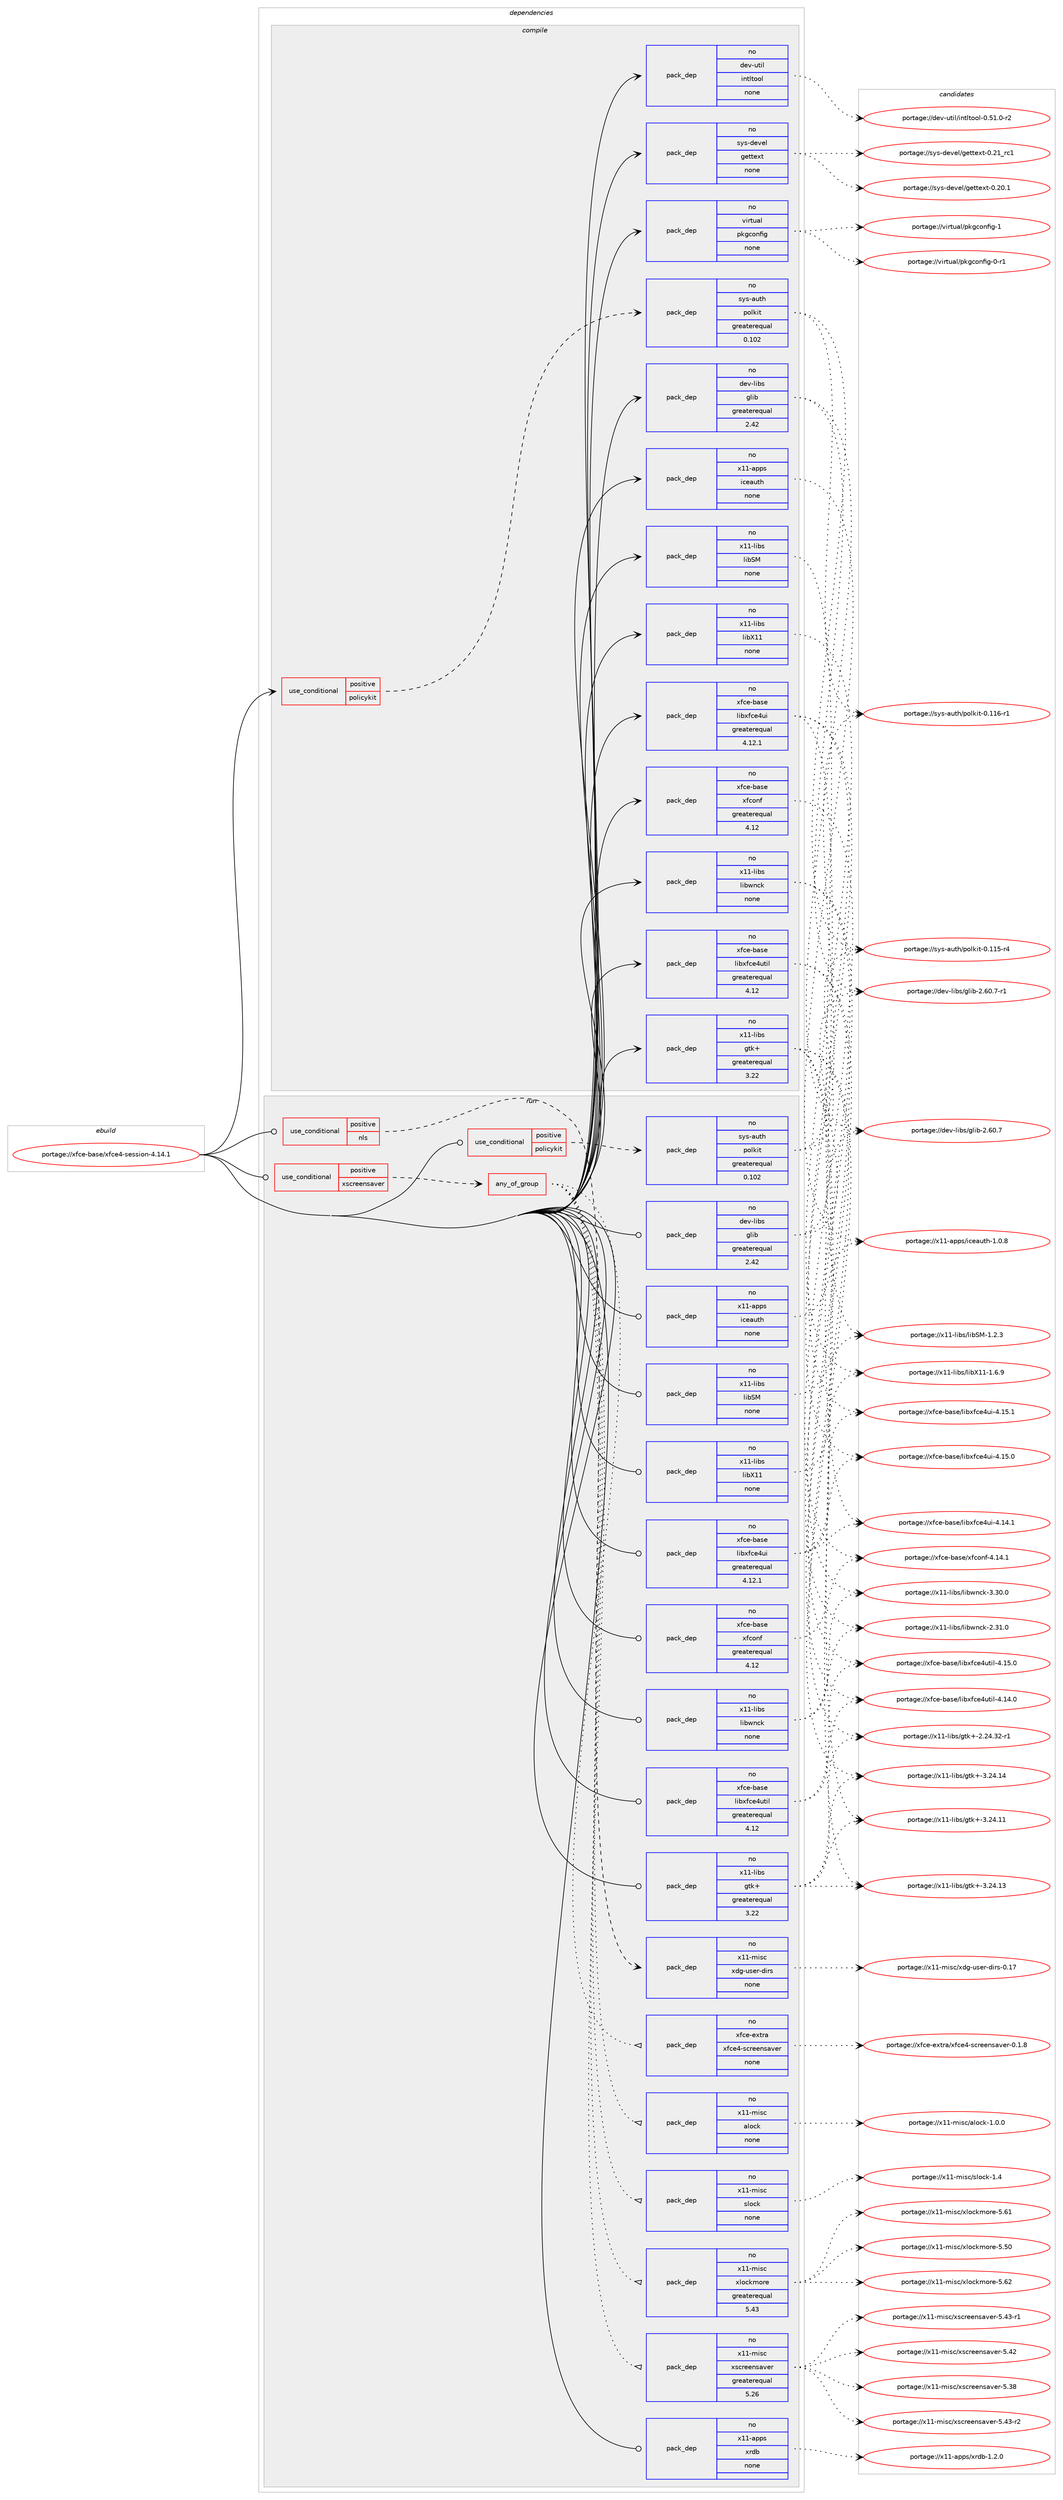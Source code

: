 digraph prolog {

# *************
# Graph options
# *************

newrank=true;
concentrate=true;
compound=true;
graph [rankdir=LR,fontname=Helvetica,fontsize=10,ranksep=1.5];#, ranksep=2.5, nodesep=0.2];
edge  [arrowhead=vee];
node  [fontname=Helvetica,fontsize=10];

# **********
# The ebuild
# **********

subgraph cluster_leftcol {
color=gray;
rank=same;
label=<<i>ebuild</i>>;
id [label="portage://xfce-base/xfce4-session-4.14.1", color=red, width=4, href="../xfce-base/xfce4-session-4.14.1.svg"];
}

# ****************
# The dependencies
# ****************

subgraph cluster_midcol {
color=gray;
label=<<i>dependencies</i>>;
subgraph cluster_compile {
fillcolor="#eeeeee";
style=filled;
label=<<i>compile</i>>;
subgraph cond158 {
dependency1280 [label=<<TABLE BORDER="0" CELLBORDER="1" CELLSPACING="0" CELLPADDING="4"><TR><TD ROWSPAN="3" CELLPADDING="10">use_conditional</TD></TR><TR><TD>positive</TD></TR><TR><TD>policykit</TD></TR></TABLE>>, shape=none, color=red];
subgraph pack1113 {
dependency1281 [label=<<TABLE BORDER="0" CELLBORDER="1" CELLSPACING="0" CELLPADDING="4" WIDTH="220"><TR><TD ROWSPAN="6" CELLPADDING="30">pack_dep</TD></TR><TR><TD WIDTH="110">no</TD></TR><TR><TD>sys-auth</TD></TR><TR><TD>polkit</TD></TR><TR><TD>greaterequal</TD></TR><TR><TD>0.102</TD></TR></TABLE>>, shape=none, color=blue];
}
dependency1280:e -> dependency1281:w [weight=20,style="dashed",arrowhead="vee"];
}
id:e -> dependency1280:w [weight=20,style="solid",arrowhead="vee"];
subgraph pack1114 {
dependency1282 [label=<<TABLE BORDER="0" CELLBORDER="1" CELLSPACING="0" CELLPADDING="4" WIDTH="220"><TR><TD ROWSPAN="6" CELLPADDING="30">pack_dep</TD></TR><TR><TD WIDTH="110">no</TD></TR><TR><TD>dev-libs</TD></TR><TR><TD>glib</TD></TR><TR><TD>greaterequal</TD></TR><TR><TD>2.42</TD></TR></TABLE>>, shape=none, color=blue];
}
id:e -> dependency1282:w [weight=20,style="solid",arrowhead="vee"];
subgraph pack1115 {
dependency1283 [label=<<TABLE BORDER="0" CELLBORDER="1" CELLSPACING="0" CELLPADDING="4" WIDTH="220"><TR><TD ROWSPAN="6" CELLPADDING="30">pack_dep</TD></TR><TR><TD WIDTH="110">no</TD></TR><TR><TD>dev-util</TD></TR><TR><TD>intltool</TD></TR><TR><TD>none</TD></TR><TR><TD></TD></TR></TABLE>>, shape=none, color=blue];
}
id:e -> dependency1283:w [weight=20,style="solid",arrowhead="vee"];
subgraph pack1116 {
dependency1284 [label=<<TABLE BORDER="0" CELLBORDER="1" CELLSPACING="0" CELLPADDING="4" WIDTH="220"><TR><TD ROWSPAN="6" CELLPADDING="30">pack_dep</TD></TR><TR><TD WIDTH="110">no</TD></TR><TR><TD>sys-devel</TD></TR><TR><TD>gettext</TD></TR><TR><TD>none</TD></TR><TR><TD></TD></TR></TABLE>>, shape=none, color=blue];
}
id:e -> dependency1284:w [weight=20,style="solid",arrowhead="vee"];
subgraph pack1117 {
dependency1285 [label=<<TABLE BORDER="0" CELLBORDER="1" CELLSPACING="0" CELLPADDING="4" WIDTH="220"><TR><TD ROWSPAN="6" CELLPADDING="30">pack_dep</TD></TR><TR><TD WIDTH="110">no</TD></TR><TR><TD>virtual</TD></TR><TR><TD>pkgconfig</TD></TR><TR><TD>none</TD></TR><TR><TD></TD></TR></TABLE>>, shape=none, color=blue];
}
id:e -> dependency1285:w [weight=20,style="solid",arrowhead="vee"];
subgraph pack1118 {
dependency1286 [label=<<TABLE BORDER="0" CELLBORDER="1" CELLSPACING="0" CELLPADDING="4" WIDTH="220"><TR><TD ROWSPAN="6" CELLPADDING="30">pack_dep</TD></TR><TR><TD WIDTH="110">no</TD></TR><TR><TD>x11-apps</TD></TR><TR><TD>iceauth</TD></TR><TR><TD>none</TD></TR><TR><TD></TD></TR></TABLE>>, shape=none, color=blue];
}
id:e -> dependency1286:w [weight=20,style="solid",arrowhead="vee"];
subgraph pack1119 {
dependency1287 [label=<<TABLE BORDER="0" CELLBORDER="1" CELLSPACING="0" CELLPADDING="4" WIDTH="220"><TR><TD ROWSPAN="6" CELLPADDING="30">pack_dep</TD></TR><TR><TD WIDTH="110">no</TD></TR><TR><TD>x11-libs</TD></TR><TR><TD>gtk+</TD></TR><TR><TD>greaterequal</TD></TR><TR><TD>3.22</TD></TR></TABLE>>, shape=none, color=blue];
}
id:e -> dependency1287:w [weight=20,style="solid",arrowhead="vee"];
subgraph pack1120 {
dependency1288 [label=<<TABLE BORDER="0" CELLBORDER="1" CELLSPACING="0" CELLPADDING="4" WIDTH="220"><TR><TD ROWSPAN="6" CELLPADDING="30">pack_dep</TD></TR><TR><TD WIDTH="110">no</TD></TR><TR><TD>x11-libs</TD></TR><TR><TD>libSM</TD></TR><TR><TD>none</TD></TR><TR><TD></TD></TR></TABLE>>, shape=none, color=blue];
}
id:e -> dependency1288:w [weight=20,style="solid",arrowhead="vee"];
subgraph pack1121 {
dependency1289 [label=<<TABLE BORDER="0" CELLBORDER="1" CELLSPACING="0" CELLPADDING="4" WIDTH="220"><TR><TD ROWSPAN="6" CELLPADDING="30">pack_dep</TD></TR><TR><TD WIDTH="110">no</TD></TR><TR><TD>x11-libs</TD></TR><TR><TD>libX11</TD></TR><TR><TD>none</TD></TR><TR><TD></TD></TR></TABLE>>, shape=none, color=blue];
}
id:e -> dependency1289:w [weight=20,style="solid",arrowhead="vee"];
subgraph pack1122 {
dependency1290 [label=<<TABLE BORDER="0" CELLBORDER="1" CELLSPACING="0" CELLPADDING="4" WIDTH="220"><TR><TD ROWSPAN="6" CELLPADDING="30">pack_dep</TD></TR><TR><TD WIDTH="110">no</TD></TR><TR><TD>x11-libs</TD></TR><TR><TD>libwnck</TD></TR><TR><TD>none</TD></TR><TR><TD></TD></TR></TABLE>>, shape=none, color=blue];
}
id:e -> dependency1290:w [weight=20,style="solid",arrowhead="vee"];
subgraph pack1123 {
dependency1291 [label=<<TABLE BORDER="0" CELLBORDER="1" CELLSPACING="0" CELLPADDING="4" WIDTH="220"><TR><TD ROWSPAN="6" CELLPADDING="30">pack_dep</TD></TR><TR><TD WIDTH="110">no</TD></TR><TR><TD>xfce-base</TD></TR><TR><TD>libxfce4ui</TD></TR><TR><TD>greaterequal</TD></TR><TR><TD>4.12.1</TD></TR></TABLE>>, shape=none, color=blue];
}
id:e -> dependency1291:w [weight=20,style="solid",arrowhead="vee"];
subgraph pack1124 {
dependency1292 [label=<<TABLE BORDER="0" CELLBORDER="1" CELLSPACING="0" CELLPADDING="4" WIDTH="220"><TR><TD ROWSPAN="6" CELLPADDING="30">pack_dep</TD></TR><TR><TD WIDTH="110">no</TD></TR><TR><TD>xfce-base</TD></TR><TR><TD>libxfce4util</TD></TR><TR><TD>greaterequal</TD></TR><TR><TD>4.12</TD></TR></TABLE>>, shape=none, color=blue];
}
id:e -> dependency1292:w [weight=20,style="solid",arrowhead="vee"];
subgraph pack1125 {
dependency1293 [label=<<TABLE BORDER="0" CELLBORDER="1" CELLSPACING="0" CELLPADDING="4" WIDTH="220"><TR><TD ROWSPAN="6" CELLPADDING="30">pack_dep</TD></TR><TR><TD WIDTH="110">no</TD></TR><TR><TD>xfce-base</TD></TR><TR><TD>xfconf</TD></TR><TR><TD>greaterequal</TD></TR><TR><TD>4.12</TD></TR></TABLE>>, shape=none, color=blue];
}
id:e -> dependency1293:w [weight=20,style="solid",arrowhead="vee"];
}
subgraph cluster_compileandrun {
fillcolor="#eeeeee";
style=filled;
label=<<i>compile and run</i>>;
}
subgraph cluster_run {
fillcolor="#eeeeee";
style=filled;
label=<<i>run</i>>;
subgraph cond159 {
dependency1294 [label=<<TABLE BORDER="0" CELLBORDER="1" CELLSPACING="0" CELLPADDING="4"><TR><TD ROWSPAN="3" CELLPADDING="10">use_conditional</TD></TR><TR><TD>positive</TD></TR><TR><TD>nls</TD></TR></TABLE>>, shape=none, color=red];
subgraph pack1126 {
dependency1295 [label=<<TABLE BORDER="0" CELLBORDER="1" CELLSPACING="0" CELLPADDING="4" WIDTH="220"><TR><TD ROWSPAN="6" CELLPADDING="30">pack_dep</TD></TR><TR><TD WIDTH="110">no</TD></TR><TR><TD>x11-misc</TD></TR><TR><TD>xdg-user-dirs</TD></TR><TR><TD>none</TD></TR><TR><TD></TD></TR></TABLE>>, shape=none, color=blue];
}
dependency1294:e -> dependency1295:w [weight=20,style="dashed",arrowhead="vee"];
}
id:e -> dependency1294:w [weight=20,style="solid",arrowhead="odot"];
subgraph cond160 {
dependency1296 [label=<<TABLE BORDER="0" CELLBORDER="1" CELLSPACING="0" CELLPADDING="4"><TR><TD ROWSPAN="3" CELLPADDING="10">use_conditional</TD></TR><TR><TD>positive</TD></TR><TR><TD>policykit</TD></TR></TABLE>>, shape=none, color=red];
subgraph pack1127 {
dependency1297 [label=<<TABLE BORDER="0" CELLBORDER="1" CELLSPACING="0" CELLPADDING="4" WIDTH="220"><TR><TD ROWSPAN="6" CELLPADDING="30">pack_dep</TD></TR><TR><TD WIDTH="110">no</TD></TR><TR><TD>sys-auth</TD></TR><TR><TD>polkit</TD></TR><TR><TD>greaterequal</TD></TR><TR><TD>0.102</TD></TR></TABLE>>, shape=none, color=blue];
}
dependency1296:e -> dependency1297:w [weight=20,style="dashed",arrowhead="vee"];
}
id:e -> dependency1296:w [weight=20,style="solid",arrowhead="odot"];
subgraph cond161 {
dependency1298 [label=<<TABLE BORDER="0" CELLBORDER="1" CELLSPACING="0" CELLPADDING="4"><TR><TD ROWSPAN="3" CELLPADDING="10">use_conditional</TD></TR><TR><TD>positive</TD></TR><TR><TD>xscreensaver</TD></TR></TABLE>>, shape=none, color=red];
subgraph any11 {
dependency1299 [label=<<TABLE BORDER="0" CELLBORDER="1" CELLSPACING="0" CELLPADDING="4"><TR><TD CELLPADDING="10">any_of_group</TD></TR></TABLE>>, shape=none, color=red];subgraph pack1128 {
dependency1300 [label=<<TABLE BORDER="0" CELLBORDER="1" CELLSPACING="0" CELLPADDING="4" WIDTH="220"><TR><TD ROWSPAN="6" CELLPADDING="30">pack_dep</TD></TR><TR><TD WIDTH="110">no</TD></TR><TR><TD>xfce-extra</TD></TR><TR><TD>xfce4-screensaver</TD></TR><TR><TD>none</TD></TR><TR><TD></TD></TR></TABLE>>, shape=none, color=blue];
}
dependency1299:e -> dependency1300:w [weight=20,style="dotted",arrowhead="oinv"];
subgraph pack1129 {
dependency1301 [label=<<TABLE BORDER="0" CELLBORDER="1" CELLSPACING="0" CELLPADDING="4" WIDTH="220"><TR><TD ROWSPAN="6" CELLPADDING="30">pack_dep</TD></TR><TR><TD WIDTH="110">no</TD></TR><TR><TD>x11-misc</TD></TR><TR><TD>xscreensaver</TD></TR><TR><TD>greaterequal</TD></TR><TR><TD>5.26</TD></TR></TABLE>>, shape=none, color=blue];
}
dependency1299:e -> dependency1301:w [weight=20,style="dotted",arrowhead="oinv"];
subgraph pack1130 {
dependency1302 [label=<<TABLE BORDER="0" CELLBORDER="1" CELLSPACING="0" CELLPADDING="4" WIDTH="220"><TR><TD ROWSPAN="6" CELLPADDING="30">pack_dep</TD></TR><TR><TD WIDTH="110">no</TD></TR><TR><TD>x11-misc</TD></TR><TR><TD>xlockmore</TD></TR><TR><TD>greaterequal</TD></TR><TR><TD>5.43</TD></TR></TABLE>>, shape=none, color=blue];
}
dependency1299:e -> dependency1302:w [weight=20,style="dotted",arrowhead="oinv"];
subgraph pack1131 {
dependency1303 [label=<<TABLE BORDER="0" CELLBORDER="1" CELLSPACING="0" CELLPADDING="4" WIDTH="220"><TR><TD ROWSPAN="6" CELLPADDING="30">pack_dep</TD></TR><TR><TD WIDTH="110">no</TD></TR><TR><TD>x11-misc</TD></TR><TR><TD>slock</TD></TR><TR><TD>none</TD></TR><TR><TD></TD></TR></TABLE>>, shape=none, color=blue];
}
dependency1299:e -> dependency1303:w [weight=20,style="dotted",arrowhead="oinv"];
subgraph pack1132 {
dependency1304 [label=<<TABLE BORDER="0" CELLBORDER="1" CELLSPACING="0" CELLPADDING="4" WIDTH="220"><TR><TD ROWSPAN="6" CELLPADDING="30">pack_dep</TD></TR><TR><TD WIDTH="110">no</TD></TR><TR><TD>x11-misc</TD></TR><TR><TD>alock</TD></TR><TR><TD>none</TD></TR><TR><TD></TD></TR></TABLE>>, shape=none, color=blue];
}
dependency1299:e -> dependency1304:w [weight=20,style="dotted",arrowhead="oinv"];
}
dependency1298:e -> dependency1299:w [weight=20,style="dashed",arrowhead="vee"];
}
id:e -> dependency1298:w [weight=20,style="solid",arrowhead="odot"];
subgraph pack1133 {
dependency1305 [label=<<TABLE BORDER="0" CELLBORDER="1" CELLSPACING="0" CELLPADDING="4" WIDTH="220"><TR><TD ROWSPAN="6" CELLPADDING="30">pack_dep</TD></TR><TR><TD WIDTH="110">no</TD></TR><TR><TD>dev-libs</TD></TR><TR><TD>glib</TD></TR><TR><TD>greaterequal</TD></TR><TR><TD>2.42</TD></TR></TABLE>>, shape=none, color=blue];
}
id:e -> dependency1305:w [weight=20,style="solid",arrowhead="odot"];
subgraph pack1134 {
dependency1306 [label=<<TABLE BORDER="0" CELLBORDER="1" CELLSPACING="0" CELLPADDING="4" WIDTH="220"><TR><TD ROWSPAN="6" CELLPADDING="30">pack_dep</TD></TR><TR><TD WIDTH="110">no</TD></TR><TR><TD>x11-apps</TD></TR><TR><TD>iceauth</TD></TR><TR><TD>none</TD></TR><TR><TD></TD></TR></TABLE>>, shape=none, color=blue];
}
id:e -> dependency1306:w [weight=20,style="solid",arrowhead="odot"];
subgraph pack1135 {
dependency1307 [label=<<TABLE BORDER="0" CELLBORDER="1" CELLSPACING="0" CELLPADDING="4" WIDTH="220"><TR><TD ROWSPAN="6" CELLPADDING="30">pack_dep</TD></TR><TR><TD WIDTH="110">no</TD></TR><TR><TD>x11-apps</TD></TR><TR><TD>xrdb</TD></TR><TR><TD>none</TD></TR><TR><TD></TD></TR></TABLE>>, shape=none, color=blue];
}
id:e -> dependency1307:w [weight=20,style="solid",arrowhead="odot"];
subgraph pack1136 {
dependency1308 [label=<<TABLE BORDER="0" CELLBORDER="1" CELLSPACING="0" CELLPADDING="4" WIDTH="220"><TR><TD ROWSPAN="6" CELLPADDING="30">pack_dep</TD></TR><TR><TD WIDTH="110">no</TD></TR><TR><TD>x11-libs</TD></TR><TR><TD>gtk+</TD></TR><TR><TD>greaterequal</TD></TR><TR><TD>3.22</TD></TR></TABLE>>, shape=none, color=blue];
}
id:e -> dependency1308:w [weight=20,style="solid",arrowhead="odot"];
subgraph pack1137 {
dependency1309 [label=<<TABLE BORDER="0" CELLBORDER="1" CELLSPACING="0" CELLPADDING="4" WIDTH="220"><TR><TD ROWSPAN="6" CELLPADDING="30">pack_dep</TD></TR><TR><TD WIDTH="110">no</TD></TR><TR><TD>x11-libs</TD></TR><TR><TD>libSM</TD></TR><TR><TD>none</TD></TR><TR><TD></TD></TR></TABLE>>, shape=none, color=blue];
}
id:e -> dependency1309:w [weight=20,style="solid",arrowhead="odot"];
subgraph pack1138 {
dependency1310 [label=<<TABLE BORDER="0" CELLBORDER="1" CELLSPACING="0" CELLPADDING="4" WIDTH="220"><TR><TD ROWSPAN="6" CELLPADDING="30">pack_dep</TD></TR><TR><TD WIDTH="110">no</TD></TR><TR><TD>x11-libs</TD></TR><TR><TD>libX11</TD></TR><TR><TD>none</TD></TR><TR><TD></TD></TR></TABLE>>, shape=none, color=blue];
}
id:e -> dependency1310:w [weight=20,style="solid",arrowhead="odot"];
subgraph pack1139 {
dependency1311 [label=<<TABLE BORDER="0" CELLBORDER="1" CELLSPACING="0" CELLPADDING="4" WIDTH="220"><TR><TD ROWSPAN="6" CELLPADDING="30">pack_dep</TD></TR><TR><TD WIDTH="110">no</TD></TR><TR><TD>x11-libs</TD></TR><TR><TD>libwnck</TD></TR><TR><TD>none</TD></TR><TR><TD></TD></TR></TABLE>>, shape=none, color=blue];
}
id:e -> dependency1311:w [weight=20,style="solid",arrowhead="odot"];
subgraph pack1140 {
dependency1312 [label=<<TABLE BORDER="0" CELLBORDER="1" CELLSPACING="0" CELLPADDING="4" WIDTH="220"><TR><TD ROWSPAN="6" CELLPADDING="30">pack_dep</TD></TR><TR><TD WIDTH="110">no</TD></TR><TR><TD>xfce-base</TD></TR><TR><TD>libxfce4ui</TD></TR><TR><TD>greaterequal</TD></TR><TR><TD>4.12.1</TD></TR></TABLE>>, shape=none, color=blue];
}
id:e -> dependency1312:w [weight=20,style="solid",arrowhead="odot"];
subgraph pack1141 {
dependency1313 [label=<<TABLE BORDER="0" CELLBORDER="1" CELLSPACING="0" CELLPADDING="4" WIDTH="220"><TR><TD ROWSPAN="6" CELLPADDING="30">pack_dep</TD></TR><TR><TD WIDTH="110">no</TD></TR><TR><TD>xfce-base</TD></TR><TR><TD>libxfce4util</TD></TR><TR><TD>greaterequal</TD></TR><TR><TD>4.12</TD></TR></TABLE>>, shape=none, color=blue];
}
id:e -> dependency1313:w [weight=20,style="solid",arrowhead="odot"];
subgraph pack1142 {
dependency1314 [label=<<TABLE BORDER="0" CELLBORDER="1" CELLSPACING="0" CELLPADDING="4" WIDTH="220"><TR><TD ROWSPAN="6" CELLPADDING="30">pack_dep</TD></TR><TR><TD WIDTH="110">no</TD></TR><TR><TD>xfce-base</TD></TR><TR><TD>xfconf</TD></TR><TR><TD>greaterequal</TD></TR><TR><TD>4.12</TD></TR></TABLE>>, shape=none, color=blue];
}
id:e -> dependency1314:w [weight=20,style="solid",arrowhead="odot"];
}
}

# **************
# The candidates
# **************

subgraph cluster_choices {
rank=same;
color=gray;
label=<<i>candidates</i>>;

subgraph choice1113 {
color=black;
nodesep=1;
choice1151211154597117116104471121111081071051164548464949544511449 [label="portage://sys-auth/polkit-0.116-r1", color=red, width=4,href="../sys-auth/polkit-0.116-r1.svg"];
choice1151211154597117116104471121111081071051164548464949534511452 [label="portage://sys-auth/polkit-0.115-r4", color=red, width=4,href="../sys-auth/polkit-0.115-r4.svg"];
dependency1281:e -> choice1151211154597117116104471121111081071051164548464949544511449:w [style=dotted,weight="100"];
dependency1281:e -> choice1151211154597117116104471121111081071051164548464949534511452:w [style=dotted,weight="100"];
}
subgraph choice1114 {
color=black;
nodesep=1;
choice10010111845108105981154710310810598455046544846554511449 [label="portage://dev-libs/glib-2.60.7-r1", color=red, width=4,href="../dev-libs/glib-2.60.7-r1.svg"];
choice1001011184510810598115471031081059845504654484655 [label="portage://dev-libs/glib-2.60.7", color=red, width=4,href="../dev-libs/glib-2.60.7.svg"];
dependency1282:e -> choice10010111845108105981154710310810598455046544846554511449:w [style=dotted,weight="100"];
dependency1282:e -> choice1001011184510810598115471031081059845504654484655:w [style=dotted,weight="100"];
}
subgraph choice1115 {
color=black;
nodesep=1;
choice1001011184511711610510847105110116108116111111108454846534946484511450 [label="portage://dev-util/intltool-0.51.0-r2", color=red, width=4,href="../dev-util/intltool-0.51.0-r2.svg"];
dependency1283:e -> choice1001011184511711610510847105110116108116111111108454846534946484511450:w [style=dotted,weight="100"];
}
subgraph choice1116 {
color=black;
nodesep=1;
choice11512111545100101118101108471031011161161011201164548465049951149949 [label="portage://sys-devel/gettext-0.21_rc1", color=red, width=4,href="../sys-devel/gettext-0.21_rc1.svg"];
choice115121115451001011181011084710310111611610112011645484650484649 [label="portage://sys-devel/gettext-0.20.1", color=red, width=4,href="../sys-devel/gettext-0.20.1.svg"];
dependency1284:e -> choice11512111545100101118101108471031011161161011201164548465049951149949:w [style=dotted,weight="100"];
dependency1284:e -> choice115121115451001011181011084710310111611610112011645484650484649:w [style=dotted,weight="100"];
}
subgraph choice1117 {
color=black;
nodesep=1;
choice1181051141161179710847112107103991111101021051034549 [label="portage://virtual/pkgconfig-1", color=red, width=4,href="../virtual/pkgconfig-1.svg"];
choice11810511411611797108471121071039911111010210510345484511449 [label="portage://virtual/pkgconfig-0-r1", color=red, width=4,href="../virtual/pkgconfig-0-r1.svg"];
dependency1285:e -> choice1181051141161179710847112107103991111101021051034549:w [style=dotted,weight="100"];
dependency1285:e -> choice11810511411611797108471121071039911111010210510345484511449:w [style=dotted,weight="100"];
}
subgraph choice1118 {
color=black;
nodesep=1;
choice12049494597112112115471059910197117116104454946484656 [label="portage://x11-apps/iceauth-1.0.8", color=red, width=4,href="../x11-apps/iceauth-1.0.8.svg"];
dependency1286:e -> choice12049494597112112115471059910197117116104454946484656:w [style=dotted,weight="100"];
}
subgraph choice1119 {
color=black;
nodesep=1;
choice1204949451081059811547103116107434551465052464952 [label="portage://x11-libs/gtk+-3.24.14", color=red, width=4,href="../x11-libs/gtk+-3.24.14.svg"];
choice1204949451081059811547103116107434551465052464951 [label="portage://x11-libs/gtk+-3.24.13", color=red, width=4,href="../x11-libs/gtk+-3.24.13.svg"];
choice1204949451081059811547103116107434551465052464949 [label="portage://x11-libs/gtk+-3.24.11", color=red, width=4,href="../x11-libs/gtk+-3.24.11.svg"];
choice12049494510810598115471031161074345504650524651504511449 [label="portage://x11-libs/gtk+-2.24.32-r1", color=red, width=4,href="../x11-libs/gtk+-2.24.32-r1.svg"];
dependency1287:e -> choice1204949451081059811547103116107434551465052464952:w [style=dotted,weight="100"];
dependency1287:e -> choice1204949451081059811547103116107434551465052464951:w [style=dotted,weight="100"];
dependency1287:e -> choice1204949451081059811547103116107434551465052464949:w [style=dotted,weight="100"];
dependency1287:e -> choice12049494510810598115471031161074345504650524651504511449:w [style=dotted,weight="100"];
}
subgraph choice1120 {
color=black;
nodesep=1;
choice1204949451081059811547108105988377454946504651 [label="portage://x11-libs/libSM-1.2.3", color=red, width=4,href="../x11-libs/libSM-1.2.3.svg"];
dependency1288:e -> choice1204949451081059811547108105988377454946504651:w [style=dotted,weight="100"];
}
subgraph choice1121 {
color=black;
nodesep=1;
choice120494945108105981154710810598884949454946544657 [label="portage://x11-libs/libX11-1.6.9", color=red, width=4,href="../x11-libs/libX11-1.6.9.svg"];
dependency1289:e -> choice120494945108105981154710810598884949454946544657:w [style=dotted,weight="100"];
}
subgraph choice1122 {
color=black;
nodesep=1;
choice1204949451081059811547108105981191109910745514651484648 [label="portage://x11-libs/libwnck-3.30.0", color=red, width=4,href="../x11-libs/libwnck-3.30.0.svg"];
choice1204949451081059811547108105981191109910745504651494648 [label="portage://x11-libs/libwnck-2.31.0", color=red, width=4,href="../x11-libs/libwnck-2.31.0.svg"];
dependency1290:e -> choice1204949451081059811547108105981191109910745514651484648:w [style=dotted,weight="100"];
dependency1290:e -> choice1204949451081059811547108105981191109910745504651494648:w [style=dotted,weight="100"];
}
subgraph choice1123 {
color=black;
nodesep=1;
choice120102991014598971151014710810598120102991015211710545524649534649 [label="portage://xfce-base/libxfce4ui-4.15.1", color=red, width=4,href="../xfce-base/libxfce4ui-4.15.1.svg"];
choice120102991014598971151014710810598120102991015211710545524649534648 [label="portage://xfce-base/libxfce4ui-4.15.0", color=red, width=4,href="../xfce-base/libxfce4ui-4.15.0.svg"];
choice120102991014598971151014710810598120102991015211710545524649524649 [label="portage://xfce-base/libxfce4ui-4.14.1", color=red, width=4,href="../xfce-base/libxfce4ui-4.14.1.svg"];
dependency1291:e -> choice120102991014598971151014710810598120102991015211710545524649534649:w [style=dotted,weight="100"];
dependency1291:e -> choice120102991014598971151014710810598120102991015211710545524649534648:w [style=dotted,weight="100"];
dependency1291:e -> choice120102991014598971151014710810598120102991015211710545524649524649:w [style=dotted,weight="100"];
}
subgraph choice1124 {
color=black;
nodesep=1;
choice120102991014598971151014710810598120102991015211711610510845524649534648 [label="portage://xfce-base/libxfce4util-4.15.0", color=red, width=4,href="../xfce-base/libxfce4util-4.15.0.svg"];
choice120102991014598971151014710810598120102991015211711610510845524649524648 [label="portage://xfce-base/libxfce4util-4.14.0", color=red, width=4,href="../xfce-base/libxfce4util-4.14.0.svg"];
dependency1292:e -> choice120102991014598971151014710810598120102991015211711610510845524649534648:w [style=dotted,weight="100"];
dependency1292:e -> choice120102991014598971151014710810598120102991015211711610510845524649524648:w [style=dotted,weight="100"];
}
subgraph choice1125 {
color=black;
nodesep=1;
choice12010299101459897115101471201029911111010245524649524649 [label="portage://xfce-base/xfconf-4.14.1", color=red, width=4,href="../xfce-base/xfconf-4.14.1.svg"];
dependency1293:e -> choice12010299101459897115101471201029911111010245524649524649:w [style=dotted,weight="100"];
}
subgraph choice1126 {
color=black;
nodesep=1;
choice120494945109105115994712010010345117115101114451001051141154548464955 [label="portage://x11-misc/xdg-user-dirs-0.17", color=red, width=4,href="../x11-misc/xdg-user-dirs-0.17.svg"];
dependency1295:e -> choice120494945109105115994712010010345117115101114451001051141154548464955:w [style=dotted,weight="100"];
}
subgraph choice1127 {
color=black;
nodesep=1;
choice1151211154597117116104471121111081071051164548464949544511449 [label="portage://sys-auth/polkit-0.116-r1", color=red, width=4,href="../sys-auth/polkit-0.116-r1.svg"];
choice1151211154597117116104471121111081071051164548464949534511452 [label="portage://sys-auth/polkit-0.115-r4", color=red, width=4,href="../sys-auth/polkit-0.115-r4.svg"];
dependency1297:e -> choice1151211154597117116104471121111081071051164548464949544511449:w [style=dotted,weight="100"];
dependency1297:e -> choice1151211154597117116104471121111081071051164548464949534511452:w [style=dotted,weight="100"];
}
subgraph choice1128 {
color=black;
nodesep=1;
choice120102991014510112011611497471201029910152451159911410110111011597118101114454846494656 [label="portage://xfce-extra/xfce4-screensaver-0.1.8", color=red, width=4,href="../xfce-extra/xfce4-screensaver-0.1.8.svg"];
dependency1300:e -> choice120102991014510112011611497471201029910152451159911410110111011597118101114454846494656:w [style=dotted,weight="100"];
}
subgraph choice1129 {
color=black;
nodesep=1;
choice1204949451091051159947120115991141011011101159711810111445534652514511450 [label="portage://x11-misc/xscreensaver-5.43-r2", color=red, width=4,href="../x11-misc/xscreensaver-5.43-r2.svg"];
choice1204949451091051159947120115991141011011101159711810111445534652514511449 [label="portage://x11-misc/xscreensaver-5.43-r1", color=red, width=4,href="../x11-misc/xscreensaver-5.43-r1.svg"];
choice120494945109105115994712011599114101101110115971181011144553465250 [label="portage://x11-misc/xscreensaver-5.42", color=red, width=4,href="../x11-misc/xscreensaver-5.42.svg"];
choice120494945109105115994712011599114101101110115971181011144553465156 [label="portage://x11-misc/xscreensaver-5.38", color=red, width=4,href="../x11-misc/xscreensaver-5.38.svg"];
dependency1301:e -> choice1204949451091051159947120115991141011011101159711810111445534652514511450:w [style=dotted,weight="100"];
dependency1301:e -> choice1204949451091051159947120115991141011011101159711810111445534652514511449:w [style=dotted,weight="100"];
dependency1301:e -> choice120494945109105115994712011599114101101110115971181011144553465250:w [style=dotted,weight="100"];
dependency1301:e -> choice120494945109105115994712011599114101101110115971181011144553465156:w [style=dotted,weight="100"];
}
subgraph choice1130 {
color=black;
nodesep=1;
choice1204949451091051159947120108111991071091111141014553465450 [label="portage://x11-misc/xlockmore-5.62", color=red, width=4,href="../x11-misc/xlockmore-5.62.svg"];
choice1204949451091051159947120108111991071091111141014553465449 [label="portage://x11-misc/xlockmore-5.61", color=red, width=4,href="../x11-misc/xlockmore-5.61.svg"];
choice1204949451091051159947120108111991071091111141014553465348 [label="portage://x11-misc/xlockmore-5.50", color=red, width=4,href="../x11-misc/xlockmore-5.50.svg"];
dependency1302:e -> choice1204949451091051159947120108111991071091111141014553465450:w [style=dotted,weight="100"];
dependency1302:e -> choice1204949451091051159947120108111991071091111141014553465449:w [style=dotted,weight="100"];
dependency1302:e -> choice1204949451091051159947120108111991071091111141014553465348:w [style=dotted,weight="100"];
}
subgraph choice1131 {
color=black;
nodesep=1;
choice12049494510910511599471151081119910745494652 [label="portage://x11-misc/slock-1.4", color=red, width=4,href="../x11-misc/slock-1.4.svg"];
dependency1303:e -> choice12049494510910511599471151081119910745494652:w [style=dotted,weight="100"];
}
subgraph choice1132 {
color=black;
nodesep=1;
choice12049494510910511599479710811199107454946484648 [label="portage://x11-misc/alock-1.0.0", color=red, width=4,href="../x11-misc/alock-1.0.0.svg"];
dependency1304:e -> choice12049494510910511599479710811199107454946484648:w [style=dotted,weight="100"];
}
subgraph choice1133 {
color=black;
nodesep=1;
choice10010111845108105981154710310810598455046544846554511449 [label="portage://dev-libs/glib-2.60.7-r1", color=red, width=4,href="../dev-libs/glib-2.60.7-r1.svg"];
choice1001011184510810598115471031081059845504654484655 [label="portage://dev-libs/glib-2.60.7", color=red, width=4,href="../dev-libs/glib-2.60.7.svg"];
dependency1305:e -> choice10010111845108105981154710310810598455046544846554511449:w [style=dotted,weight="100"];
dependency1305:e -> choice1001011184510810598115471031081059845504654484655:w [style=dotted,weight="100"];
}
subgraph choice1134 {
color=black;
nodesep=1;
choice12049494597112112115471059910197117116104454946484656 [label="portage://x11-apps/iceauth-1.0.8", color=red, width=4,href="../x11-apps/iceauth-1.0.8.svg"];
dependency1306:e -> choice12049494597112112115471059910197117116104454946484656:w [style=dotted,weight="100"];
}
subgraph choice1135 {
color=black;
nodesep=1;
choice120494945971121121154712011410098454946504648 [label="portage://x11-apps/xrdb-1.2.0", color=red, width=4,href="../x11-apps/xrdb-1.2.0.svg"];
dependency1307:e -> choice120494945971121121154712011410098454946504648:w [style=dotted,weight="100"];
}
subgraph choice1136 {
color=black;
nodesep=1;
choice1204949451081059811547103116107434551465052464952 [label="portage://x11-libs/gtk+-3.24.14", color=red, width=4,href="../x11-libs/gtk+-3.24.14.svg"];
choice1204949451081059811547103116107434551465052464951 [label="portage://x11-libs/gtk+-3.24.13", color=red, width=4,href="../x11-libs/gtk+-3.24.13.svg"];
choice1204949451081059811547103116107434551465052464949 [label="portage://x11-libs/gtk+-3.24.11", color=red, width=4,href="../x11-libs/gtk+-3.24.11.svg"];
choice12049494510810598115471031161074345504650524651504511449 [label="portage://x11-libs/gtk+-2.24.32-r1", color=red, width=4,href="../x11-libs/gtk+-2.24.32-r1.svg"];
dependency1308:e -> choice1204949451081059811547103116107434551465052464952:w [style=dotted,weight="100"];
dependency1308:e -> choice1204949451081059811547103116107434551465052464951:w [style=dotted,weight="100"];
dependency1308:e -> choice1204949451081059811547103116107434551465052464949:w [style=dotted,weight="100"];
dependency1308:e -> choice12049494510810598115471031161074345504650524651504511449:w [style=dotted,weight="100"];
}
subgraph choice1137 {
color=black;
nodesep=1;
choice1204949451081059811547108105988377454946504651 [label="portage://x11-libs/libSM-1.2.3", color=red, width=4,href="../x11-libs/libSM-1.2.3.svg"];
dependency1309:e -> choice1204949451081059811547108105988377454946504651:w [style=dotted,weight="100"];
}
subgraph choice1138 {
color=black;
nodesep=1;
choice120494945108105981154710810598884949454946544657 [label="portage://x11-libs/libX11-1.6.9", color=red, width=4,href="../x11-libs/libX11-1.6.9.svg"];
dependency1310:e -> choice120494945108105981154710810598884949454946544657:w [style=dotted,weight="100"];
}
subgraph choice1139 {
color=black;
nodesep=1;
choice1204949451081059811547108105981191109910745514651484648 [label="portage://x11-libs/libwnck-3.30.0", color=red, width=4,href="../x11-libs/libwnck-3.30.0.svg"];
choice1204949451081059811547108105981191109910745504651494648 [label="portage://x11-libs/libwnck-2.31.0", color=red, width=4,href="../x11-libs/libwnck-2.31.0.svg"];
dependency1311:e -> choice1204949451081059811547108105981191109910745514651484648:w [style=dotted,weight="100"];
dependency1311:e -> choice1204949451081059811547108105981191109910745504651494648:w [style=dotted,weight="100"];
}
subgraph choice1140 {
color=black;
nodesep=1;
choice120102991014598971151014710810598120102991015211710545524649534649 [label="portage://xfce-base/libxfce4ui-4.15.1", color=red, width=4,href="../xfce-base/libxfce4ui-4.15.1.svg"];
choice120102991014598971151014710810598120102991015211710545524649534648 [label="portage://xfce-base/libxfce4ui-4.15.0", color=red, width=4,href="../xfce-base/libxfce4ui-4.15.0.svg"];
choice120102991014598971151014710810598120102991015211710545524649524649 [label="portage://xfce-base/libxfce4ui-4.14.1", color=red, width=4,href="../xfce-base/libxfce4ui-4.14.1.svg"];
dependency1312:e -> choice120102991014598971151014710810598120102991015211710545524649534649:w [style=dotted,weight="100"];
dependency1312:e -> choice120102991014598971151014710810598120102991015211710545524649534648:w [style=dotted,weight="100"];
dependency1312:e -> choice120102991014598971151014710810598120102991015211710545524649524649:w [style=dotted,weight="100"];
}
subgraph choice1141 {
color=black;
nodesep=1;
choice120102991014598971151014710810598120102991015211711610510845524649534648 [label="portage://xfce-base/libxfce4util-4.15.0", color=red, width=4,href="../xfce-base/libxfce4util-4.15.0.svg"];
choice120102991014598971151014710810598120102991015211711610510845524649524648 [label="portage://xfce-base/libxfce4util-4.14.0", color=red, width=4,href="../xfce-base/libxfce4util-4.14.0.svg"];
dependency1313:e -> choice120102991014598971151014710810598120102991015211711610510845524649534648:w [style=dotted,weight="100"];
dependency1313:e -> choice120102991014598971151014710810598120102991015211711610510845524649524648:w [style=dotted,weight="100"];
}
subgraph choice1142 {
color=black;
nodesep=1;
choice12010299101459897115101471201029911111010245524649524649 [label="portage://xfce-base/xfconf-4.14.1", color=red, width=4,href="../xfce-base/xfconf-4.14.1.svg"];
dependency1314:e -> choice12010299101459897115101471201029911111010245524649524649:w [style=dotted,weight="100"];
}
}

}
